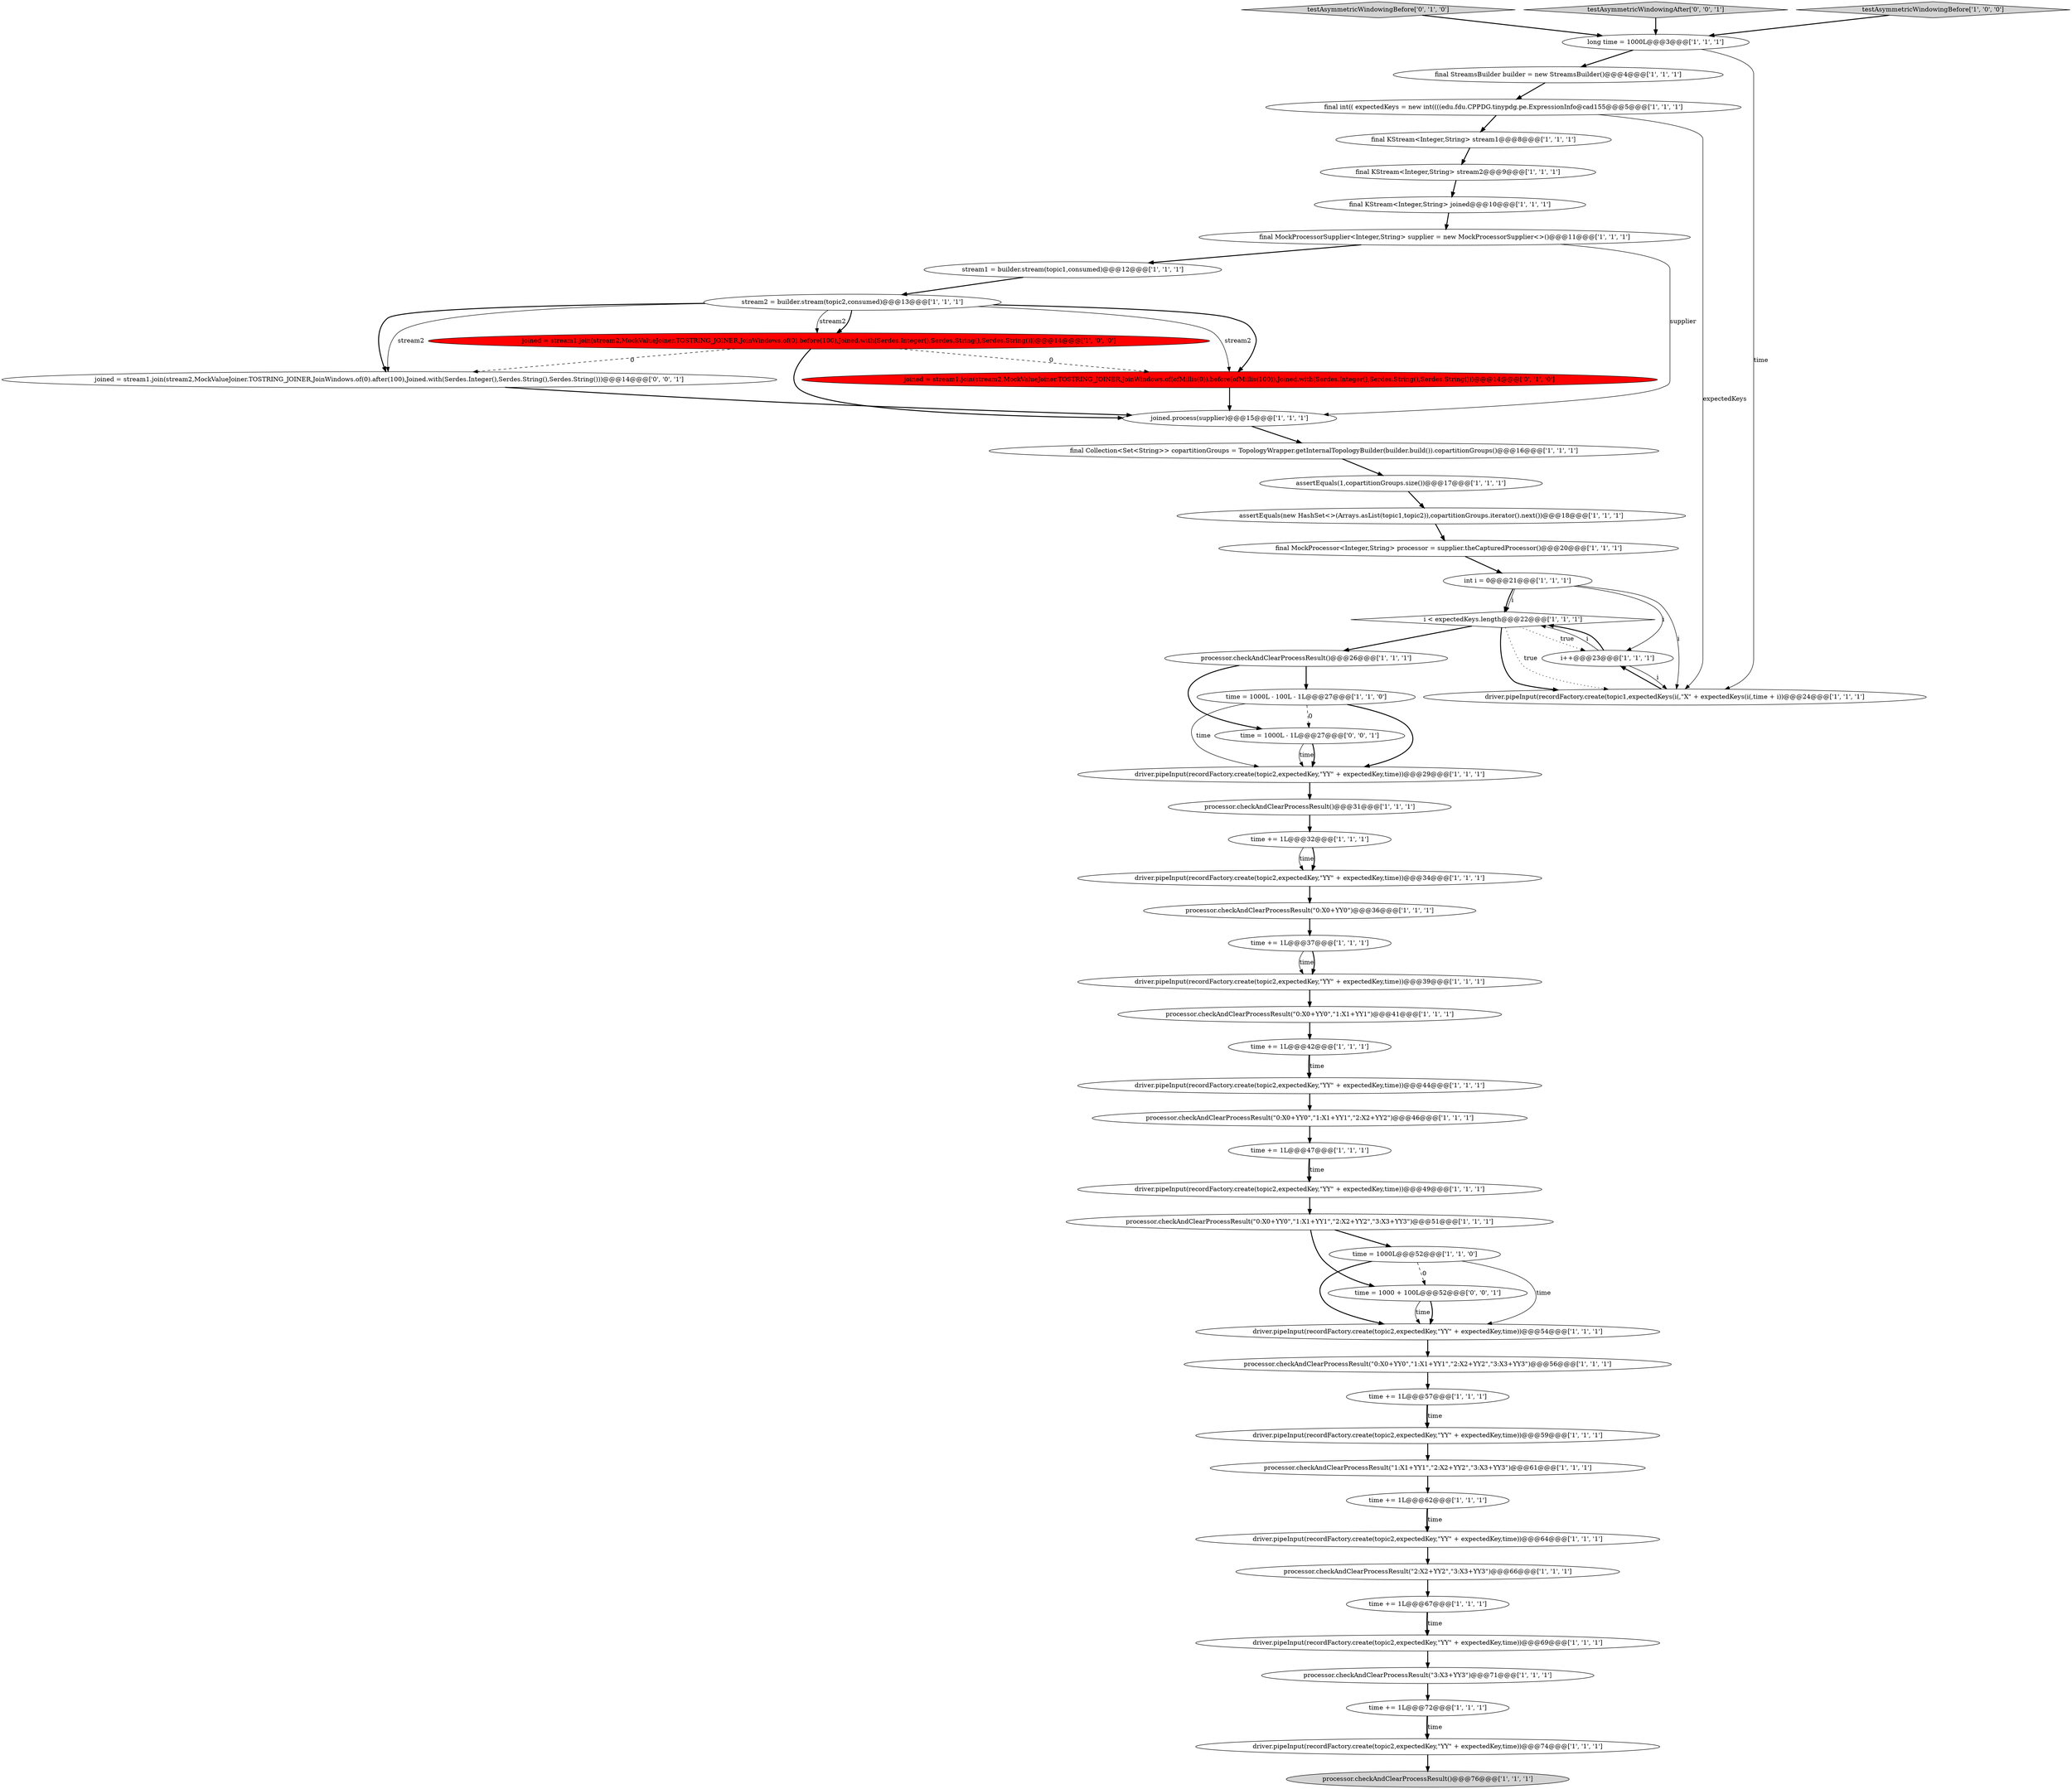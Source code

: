 digraph {
49 [style = filled, label = "time = 1000L - 100L - 1L@@@27@@@['1', '1', '0']", fillcolor = white, shape = ellipse image = "AAA0AAABBB1BBB"];
5 [style = filled, label = "driver.pipeInput(recordFactory.create(topic2,expectedKey,\"YY\" + expectedKey,time))@@@59@@@['1', '1', '1']", fillcolor = white, shape = ellipse image = "AAA0AAABBB1BBB"];
16 [style = filled, label = "processor.checkAndClearProcessResult(\"0:X0+YY0\",\"1:X1+YY1\",\"2:X2+YY2\",\"3:X3+YY3\")@@@51@@@['1', '1', '1']", fillcolor = white, shape = ellipse image = "AAA0AAABBB1BBB"];
7 [style = filled, label = "time += 1L@@@32@@@['1', '1', '1']", fillcolor = white, shape = ellipse image = "AAA0AAABBB1BBB"];
11 [style = filled, label = "i++@@@23@@@['1', '1', '1']", fillcolor = white, shape = ellipse image = "AAA0AAABBB1BBB"];
24 [style = filled, label = "processor.checkAndClearProcessResult(\"1:X1+YY1\",\"2:X2+YY2\",\"3:X3+YY3\")@@@61@@@['1', '1', '1']", fillcolor = white, shape = ellipse image = "AAA0AAABBB1BBB"];
53 [style = filled, label = "time = 1000L - 1L@@@27@@@['0', '0', '1']", fillcolor = white, shape = ellipse image = "AAA0AAABBB3BBB"];
0 [style = filled, label = "final KStream<Integer,String> stream1@@@8@@@['1', '1', '1']", fillcolor = white, shape = ellipse image = "AAA0AAABBB1BBB"];
29 [style = filled, label = "time += 1L@@@47@@@['1', '1', '1']", fillcolor = white, shape = ellipse image = "AAA0AAABBB1BBB"];
17 [style = filled, label = "driver.pipeInput(recordFactory.create(topic2,expectedKey,\"YY\" + expectedKey,time))@@@34@@@['1', '1', '1']", fillcolor = white, shape = ellipse image = "AAA0AAABBB1BBB"];
28 [style = filled, label = "time = 1000L@@@52@@@['1', '1', '0']", fillcolor = white, shape = ellipse image = "AAA0AAABBB1BBB"];
31 [style = filled, label = "driver.pipeInput(recordFactory.create(topic2,expectedKey,\"YY\" + expectedKey,time))@@@39@@@['1', '1', '1']", fillcolor = white, shape = ellipse image = "AAA0AAABBB1BBB"];
6 [style = filled, label = "final MockProcessorSupplier<Integer,String> supplier = new MockProcessorSupplier<>()@@@11@@@['1', '1', '1']", fillcolor = white, shape = ellipse image = "AAA0AAABBB1BBB"];
33 [style = filled, label = "int i = 0@@@21@@@['1', '1', '1']", fillcolor = white, shape = ellipse image = "AAA0AAABBB1BBB"];
9 [style = filled, label = "time += 1L@@@67@@@['1', '1', '1']", fillcolor = white, shape = ellipse image = "AAA0AAABBB1BBB"];
35 [style = filled, label = "stream2 = builder.stream(topic2,consumed)@@@13@@@['1', '1', '1']", fillcolor = white, shape = ellipse image = "AAA0AAABBB1BBB"];
25 [style = filled, label = "joined.process(supplier)@@@15@@@['1', '1', '1']", fillcolor = white, shape = ellipse image = "AAA0AAABBB1BBB"];
15 [style = filled, label = "final int(( expectedKeys = new int((((edu.fdu.CPPDG.tinypdg.pe.ExpressionInfo@cad155@@@5@@@['1', '1', '1']", fillcolor = white, shape = ellipse image = "AAA0AAABBB1BBB"];
27 [style = filled, label = "time += 1L@@@37@@@['1', '1', '1']", fillcolor = white, shape = ellipse image = "AAA0AAABBB1BBB"];
36 [style = filled, label = "time += 1L@@@42@@@['1', '1', '1']", fillcolor = white, shape = ellipse image = "AAA0AAABBB1BBB"];
19 [style = filled, label = "driver.pipeInput(recordFactory.create(topic2,expectedKey,\"YY\" + expectedKey,time))@@@64@@@['1', '1', '1']", fillcolor = white, shape = ellipse image = "AAA0AAABBB1BBB"];
41 [style = filled, label = "driver.pipeInput(recordFactory.create(topic2,expectedKey,\"YY\" + expectedKey,time))@@@54@@@['1', '1', '1']", fillcolor = white, shape = ellipse image = "AAA0AAABBB1BBB"];
48 [style = filled, label = "assertEquals(1,copartitionGroups.size())@@@17@@@['1', '1', '1']", fillcolor = white, shape = ellipse image = "AAA0AAABBB1BBB"];
52 [style = filled, label = "joined = stream1.join(stream2,MockValueJoiner.TOSTRING_JOINER,JoinWindows.of(ofMillis(0)).before(ofMillis(100)),Joined.with(Serdes.Integer(),Serdes.String(),Serdes.String()))@@@14@@@['0', '1', '0']", fillcolor = red, shape = ellipse image = "AAA1AAABBB2BBB"];
42 [style = filled, label = "driver.pipeInput(recordFactory.create(topic2,expectedKey,\"YY\" + expectedKey,time))@@@49@@@['1', '1', '1']", fillcolor = white, shape = ellipse image = "AAA0AAABBB1BBB"];
46 [style = filled, label = "processor.checkAndClearProcessResult()@@@31@@@['1', '1', '1']", fillcolor = white, shape = ellipse image = "AAA0AAABBB1BBB"];
50 [style = filled, label = "processor.checkAndClearProcessResult(\"2:X2+YY2\",\"3:X3+YY3\")@@@66@@@['1', '1', '1']", fillcolor = white, shape = ellipse image = "AAA0AAABBB1BBB"];
8 [style = filled, label = "processor.checkAndClearProcessResult(\"0:X0+YY0\",\"1:X1+YY1\",\"2:X2+YY2\",\"3:X3+YY3\")@@@56@@@['1', '1', '1']", fillcolor = white, shape = ellipse image = "AAA0AAABBB1BBB"];
10 [style = filled, label = "processor.checkAndClearProcessResult()@@@26@@@['1', '1', '1']", fillcolor = white, shape = ellipse image = "AAA0AAABBB1BBB"];
20 [style = filled, label = "final StreamsBuilder builder = new StreamsBuilder()@@@4@@@['1', '1', '1']", fillcolor = white, shape = ellipse image = "AAA0AAABBB1BBB"];
51 [style = filled, label = "testAsymmetricWindowingBefore['0', '1', '0']", fillcolor = lightgray, shape = diamond image = "AAA0AAABBB2BBB"];
47 [style = filled, label = "driver.pipeInput(recordFactory.create(topic2,expectedKey,\"YY\" + expectedKey,time))@@@69@@@['1', '1', '1']", fillcolor = white, shape = ellipse image = "AAA0AAABBB1BBB"];
18 [style = filled, label = "final Collection<Set<String>> copartitionGroups = TopologyWrapper.getInternalTopologyBuilder(builder.build()).copartitionGroups()@@@16@@@['1', '1', '1']", fillcolor = white, shape = ellipse image = "AAA0AAABBB1BBB"];
32 [style = filled, label = "i < expectedKeys.length@@@22@@@['1', '1', '1']", fillcolor = white, shape = diamond image = "AAA0AAABBB1BBB"];
54 [style = filled, label = "testAsymmetricWindowingAfter['0', '0', '1']", fillcolor = lightgray, shape = diamond image = "AAA0AAABBB3BBB"];
2 [style = filled, label = "driver.pipeInput(recordFactory.create(topic2,expectedKey,\"YY\" + expectedKey,time))@@@74@@@['1', '1', '1']", fillcolor = white, shape = ellipse image = "AAA0AAABBB1BBB"];
22 [style = filled, label = "joined = stream1.join(stream2,MockValueJoiner.TOSTRING_JOINER,JoinWindows.of(0).before(100),Joined.with(Serdes.Integer(),Serdes.String(),Serdes.String()))@@@14@@@['1', '0', '0']", fillcolor = red, shape = ellipse image = "AAA1AAABBB1BBB"];
55 [style = filled, label = "joined = stream1.join(stream2,MockValueJoiner.TOSTRING_JOINER,JoinWindows.of(0).after(100),Joined.with(Serdes.Integer(),Serdes.String(),Serdes.String()))@@@14@@@['0', '0', '1']", fillcolor = white, shape = ellipse image = "AAA0AAABBB3BBB"];
56 [style = filled, label = "time = 1000 + 100L@@@52@@@['0', '0', '1']", fillcolor = white, shape = ellipse image = "AAA0AAABBB3BBB"];
13 [style = filled, label = "final KStream<Integer,String> joined@@@10@@@['1', '1', '1']", fillcolor = white, shape = ellipse image = "AAA0AAABBB1BBB"];
34 [style = filled, label = "time += 1L@@@62@@@['1', '1', '1']", fillcolor = white, shape = ellipse image = "AAA0AAABBB1BBB"];
1 [style = filled, label = "final KStream<Integer,String> stream2@@@9@@@['1', '1', '1']", fillcolor = white, shape = ellipse image = "AAA0AAABBB1BBB"];
30 [style = filled, label = "driver.pipeInput(recordFactory.create(topic2,expectedKey,\"YY\" + expectedKey,time))@@@44@@@['1', '1', '1']", fillcolor = white, shape = ellipse image = "AAA0AAABBB1BBB"];
14 [style = filled, label = "testAsymmetricWindowingBefore['1', '0', '0']", fillcolor = lightgray, shape = diamond image = "AAA0AAABBB1BBB"];
43 [style = filled, label = "processor.checkAndClearProcessResult()@@@76@@@['1', '1', '1']", fillcolor = lightgray, shape = ellipse image = "AAA0AAABBB1BBB"];
21 [style = filled, label = "driver.pipeInput(recordFactory.create(topic1,expectedKeys(i(,\"X\" + expectedKeys(i(,time + i))@@@24@@@['1', '1', '1']", fillcolor = white, shape = ellipse image = "AAA0AAABBB1BBB"];
45 [style = filled, label = "time += 1L@@@72@@@['1', '1', '1']", fillcolor = white, shape = ellipse image = "AAA0AAABBB1BBB"];
38 [style = filled, label = "final MockProcessor<Integer,String> processor = supplier.theCapturedProcessor()@@@20@@@['1', '1', '1']", fillcolor = white, shape = ellipse image = "AAA0AAABBB1BBB"];
4 [style = filled, label = "driver.pipeInput(recordFactory.create(topic2,expectedKey,\"YY\" + expectedKey,time))@@@29@@@['1', '1', '1']", fillcolor = white, shape = ellipse image = "AAA0AAABBB1BBB"];
39 [style = filled, label = "long time = 1000L@@@3@@@['1', '1', '1']", fillcolor = white, shape = ellipse image = "AAA0AAABBB1BBB"];
3 [style = filled, label = "processor.checkAndClearProcessResult(\"0:X0+YY0\")@@@36@@@['1', '1', '1']", fillcolor = white, shape = ellipse image = "AAA0AAABBB1BBB"];
23 [style = filled, label = "processor.checkAndClearProcessResult(\"0:X0+YY0\",\"1:X1+YY1\",\"2:X2+YY2\")@@@46@@@['1', '1', '1']", fillcolor = white, shape = ellipse image = "AAA0AAABBB1BBB"];
40 [style = filled, label = "assertEquals(new HashSet<>(Arrays.asList(topic1,topic2)),copartitionGroups.iterator().next())@@@18@@@['1', '1', '1']", fillcolor = white, shape = ellipse image = "AAA0AAABBB1BBB"];
26 [style = filled, label = "stream1 = builder.stream(topic1,consumed)@@@12@@@['1', '1', '1']", fillcolor = white, shape = ellipse image = "AAA0AAABBB1BBB"];
37 [style = filled, label = "processor.checkAndClearProcessResult(\"3:X3+YY3\")@@@71@@@['1', '1', '1']", fillcolor = white, shape = ellipse image = "AAA0AAABBB1BBB"];
12 [style = filled, label = "time += 1L@@@57@@@['1', '1', '1']", fillcolor = white, shape = ellipse image = "AAA0AAABBB1BBB"];
44 [style = filled, label = "processor.checkAndClearProcessResult(\"0:X0+YY0\",\"1:X1+YY1\")@@@41@@@['1', '1', '1']", fillcolor = white, shape = ellipse image = "AAA0AAABBB1BBB"];
12->5 [style = bold, label=""];
35->55 [style = bold, label=""];
7->17 [style = solid, label="time"];
41->8 [style = bold, label=""];
56->41 [style = bold, label=""];
27->31 [style = solid, label="time"];
10->53 [style = bold, label=""];
24->34 [style = bold, label=""];
32->11 [style = dotted, label="true"];
47->37 [style = bold, label=""];
40->38 [style = bold, label=""];
22->52 [style = dashed, label="0"];
1->13 [style = bold, label=""];
3->27 [style = bold, label=""];
23->29 [style = bold, label=""];
28->41 [style = solid, label="time"];
22->55 [style = dashed, label="0"];
15->0 [style = bold, label=""];
46->7 [style = bold, label=""];
26->35 [style = bold, label=""];
51->39 [style = bold, label=""];
49->4 [style = solid, label="time"];
9->47 [style = bold, label=""];
9->47 [style = solid, label="time"];
49->4 [style = bold, label=""];
39->21 [style = solid, label="time"];
20->15 [style = bold, label=""];
4->46 [style = bold, label=""];
11->32 [style = solid, label="i"];
22->25 [style = bold, label=""];
34->19 [style = bold, label=""];
16->56 [style = bold, label=""];
49->53 [style = dashed, label="0"];
33->11 [style = solid, label="i"];
27->31 [style = bold, label=""];
33->32 [style = solid, label="i"];
15->21 [style = solid, label="expectedKeys"];
32->10 [style = bold, label=""];
35->52 [style = bold, label=""];
36->30 [style = bold, label=""];
55->25 [style = bold, label=""];
35->52 [style = solid, label="stream2"];
21->11 [style = bold, label=""];
12->5 [style = solid, label="time"];
37->45 [style = bold, label=""];
38->33 [style = bold, label=""];
39->20 [style = bold, label=""];
14->39 [style = bold, label=""];
10->49 [style = bold, label=""];
2->43 [style = bold, label=""];
11->21 [style = solid, label="i"];
6->25 [style = solid, label="supplier"];
6->26 [style = bold, label=""];
7->17 [style = bold, label=""];
25->18 [style = bold, label=""];
42->16 [style = bold, label=""];
11->32 [style = bold, label=""];
35->55 [style = solid, label="stream2"];
19->50 [style = bold, label=""];
36->30 [style = solid, label="time"];
45->2 [style = bold, label=""];
28->56 [style = dashed, label="0"];
56->41 [style = solid, label="time"];
28->41 [style = bold, label=""];
54->39 [style = bold, label=""];
53->4 [style = solid, label="time"];
18->48 [style = bold, label=""];
35->22 [style = solid, label="stream2"];
31->44 [style = bold, label=""];
0->1 [style = bold, label=""];
29->42 [style = bold, label=""];
5->24 [style = bold, label=""];
29->42 [style = solid, label="time"];
17->3 [style = bold, label=""];
33->32 [style = bold, label=""];
13->6 [style = bold, label=""];
8->12 [style = bold, label=""];
32->21 [style = bold, label=""];
44->36 [style = bold, label=""];
32->21 [style = dotted, label="true"];
50->9 [style = bold, label=""];
35->22 [style = bold, label=""];
45->2 [style = solid, label="time"];
30->23 [style = bold, label=""];
33->21 [style = solid, label="i"];
48->40 [style = bold, label=""];
52->25 [style = bold, label=""];
16->28 [style = bold, label=""];
34->19 [style = solid, label="time"];
53->4 [style = bold, label=""];
}
